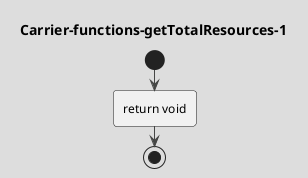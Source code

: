 @startuml Carrier-functions-getTotalResources-1
!theme toy 
title Carrier-functions-getTotalResources-1
start

' static int getTotalResources(RobotController rc) {
' return rc.getResourceAmount(ResourceType.ADAMANTIUM) 
'     + rc.getResourceAmount(ResourceType.MANA) 
'     + rc.getResourceAmount(ResourceType.ELIXIR);

:return void; 
stop
@enduml

' :addWell(RobotController rc, WellInfo well)
' :MapLocation me = rc.getLocation();
' while (for (int i = 0; i < MAX_STARTING_WELLS; i++)) 
'     if (rc.readSharedArray(i) == 0) then (true)
'         :rc.writeSharedArray(i, locationToInt(rc, me));
'         :break;
'     else (no)
'     endif
' endwhile


